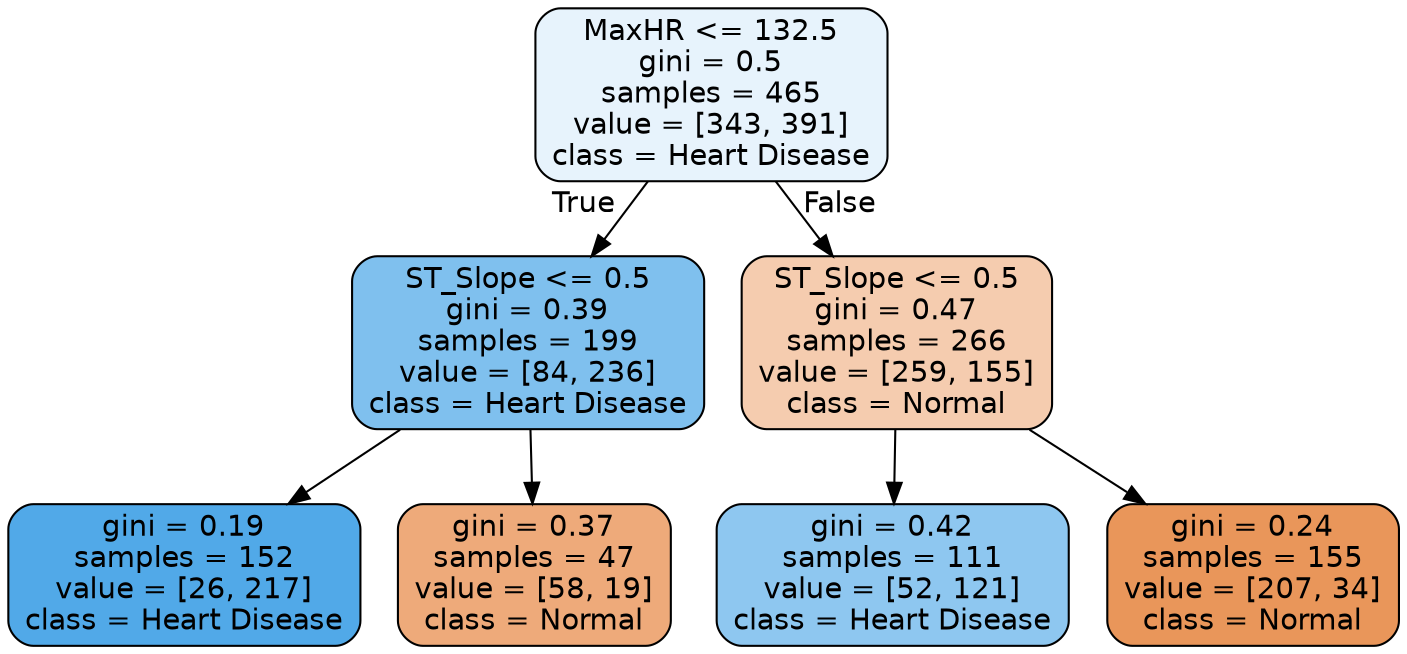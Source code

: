 digraph Tree {
node [shape=box, style="filled, rounded", color="black", fontname=helvetica] ;
edge [fontname=helvetica] ;
0 [label="MaxHR <= 132.5\ngini = 0.5\nsamples = 465\nvalue = [343, 391]\nclass = Heart Disease", fillcolor="#e7f3fc"] ;
1 [label="ST_Slope <= 0.5\ngini = 0.39\nsamples = 199\nvalue = [84, 236]\nclass = Heart Disease", fillcolor="#7fc0ee"] ;
0 -> 1 [labeldistance=2.5, labelangle=45, headlabel="True"] ;
2 [label="gini = 0.19\nsamples = 152\nvalue = [26, 217]\nclass = Heart Disease", fillcolor="#51a9e8"] ;
1 -> 2 ;
3 [label="gini = 0.37\nsamples = 47\nvalue = [58, 19]\nclass = Normal", fillcolor="#eeaa7a"] ;
1 -> 3 ;
4 [label="ST_Slope <= 0.5\ngini = 0.47\nsamples = 266\nvalue = [259, 155]\nclass = Normal", fillcolor="#f5ccaf"] ;
0 -> 4 [labeldistance=2.5, labelangle=-45, headlabel="False"] ;
5 [label="gini = 0.42\nsamples = 111\nvalue = [52, 121]\nclass = Heart Disease", fillcolor="#8ec7f0"] ;
4 -> 5 ;
6 [label="gini = 0.24\nsamples = 155\nvalue = [207, 34]\nclass = Normal", fillcolor="#e9965a"] ;
4 -> 6 ;
}